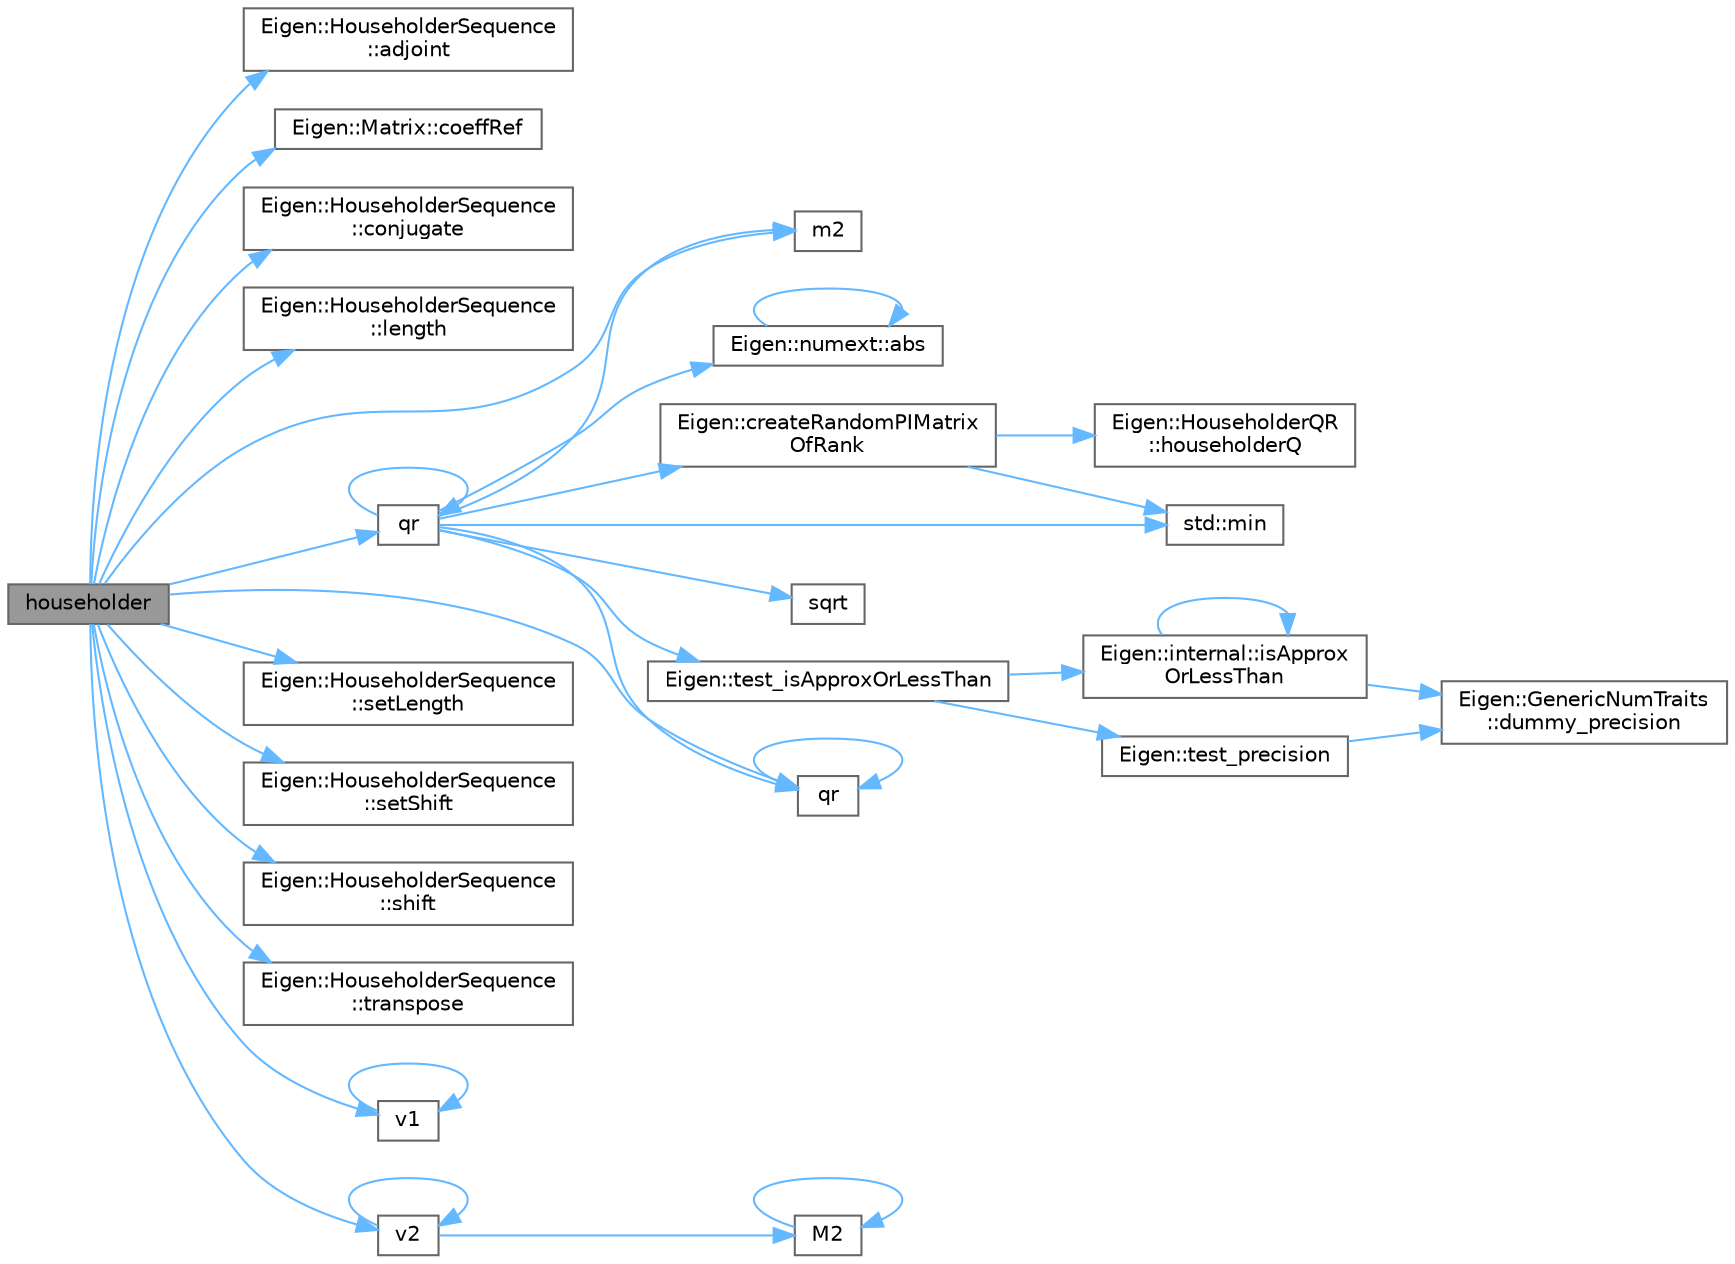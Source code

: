 digraph "householder"
{
 // LATEX_PDF_SIZE
  bgcolor="transparent";
  edge [fontname=Helvetica,fontsize=10,labelfontname=Helvetica,labelfontsize=10];
  node [fontname=Helvetica,fontsize=10,shape=box,height=0.2,width=0.4];
  rankdir="LR";
  Node1 [id="Node000001",label="householder",height=0.2,width=0.4,color="gray40", fillcolor="grey60", style="filled", fontcolor="black",tooltip=" "];
  Node1 -> Node2 [id="edge1_Node000001_Node000002",color="steelblue1",style="solid",tooltip=" "];
  Node2 [id="Node000002",label="Eigen::HouseholderSequence\l::adjoint",height=0.2,width=0.4,color="grey40", fillcolor="white", style="filled",URL="$class_eigen_1_1_householder_sequence.html#a40ca81cf392d8de4c747dbbdd6bd6545",tooltip="Adjoint (conjugate transpose) of the Householder sequence."];
  Node1 -> Node3 [id="edge2_Node000001_Node000003",color="steelblue1",style="solid",tooltip=" "];
  Node3 [id="Node000003",label="Eigen::Matrix::coeffRef",height=0.2,width=0.4,color="grey40", fillcolor="white", style="filled",URL="$class_eigen_1_1_matrix.html#aec085505a683eaffbd9b6680e99611af",tooltip=" "];
  Node1 -> Node4 [id="edge3_Node000001_Node000004",color="steelblue1",style="solid",tooltip=" "];
  Node4 [id="Node000004",label="Eigen::HouseholderSequence\l::conjugate",height=0.2,width=0.4,color="grey40", fillcolor="white", style="filled",URL="$class_eigen_1_1_householder_sequence.html#ac71fa85a4f177b0aeb1026752aea5590",tooltip="Complex conjugate of the Householder sequence."];
  Node1 -> Node5 [id="edge4_Node000001_Node000005",color="steelblue1",style="solid",tooltip=" "];
  Node5 [id="Node000005",label="Eigen::HouseholderSequence\l::length",height=0.2,width=0.4,color="grey40", fillcolor="white", style="filled",URL="$class_eigen_1_1_householder_sequence.html#ac62fad812f3893f237378fe70e55bf66",tooltip="Returns the length of the Householder sequence."];
  Node1 -> Node6 [id="edge5_Node000001_Node000006",color="steelblue1",style="solid",tooltip=" "];
  Node6 [id="Node000006",label="m2",height=0.2,width=0.4,color="grey40", fillcolor="white", style="filled",URL="$_tutorial___map__using_8cpp.html#ab3a01b595d22393ace0d30d5fa299f76",tooltip=" "];
  Node1 -> Node7 [id="edge6_Node000001_Node000007",color="steelblue1",style="solid",tooltip=" "];
  Node7 [id="Node000007",label="qr",height=0.2,width=0.4,color="grey40", fillcolor="white", style="filled",URL="$qr__colpivoting_8cpp.html#a234047f1d6b0303293c8918968a9670e",tooltip=" "];
  Node7 -> Node8 [id="edge7_Node000007_Node000008",color="steelblue1",style="solid",tooltip=" "];
  Node8 [id="Node000008",label="Eigen::numext::abs",height=0.2,width=0.4,color="grey40", fillcolor="white", style="filled",URL="$namespace_eigen_1_1numext.html#ac09cd9261a50a46dd4937868020c7c45",tooltip=" "];
  Node8 -> Node8 [id="edge8_Node000008_Node000008",color="steelblue1",style="solid",tooltip=" "];
  Node7 -> Node9 [id="edge9_Node000007_Node000009",color="steelblue1",style="solid",tooltip=" "];
  Node9 [id="Node000009",label="Eigen::createRandomPIMatrix\lOfRank",height=0.2,width=0.4,color="grey40", fillcolor="white", style="filled",URL="$namespace_eigen.html#a0d9a7ddcee5c7c8defaba3628455efb2",tooltip=" "];
  Node9 -> Node10 [id="edge10_Node000009_Node000010",color="steelblue1",style="solid",tooltip=" "];
  Node10 [id="Node000010",label="Eigen::HouseholderQR\l::householderQ",height=0.2,width=0.4,color="grey40", fillcolor="white", style="filled",URL="$class_eigen_1_1_householder_q_r.html#affd506c10ef2d25f56e7b1f9f25ff885",tooltip=" "];
  Node9 -> Node11 [id="edge11_Node000009_Node000011",color="steelblue1",style="solid",tooltip=" "];
  Node11 [id="Node000011",label="std::min",height=0.2,width=0.4,color="grey40", fillcolor="white", style="filled",URL="$namespacestd.html#ac7b9885417769949d76890454b6d072e",tooltip=" "];
  Node7 -> Node6 [id="edge12_Node000007_Node000006",color="steelblue1",style="solid",tooltip=" "];
  Node7 -> Node11 [id="edge13_Node000007_Node000011",color="steelblue1",style="solid",tooltip=" "];
  Node7 -> Node7 [id="edge14_Node000007_Node000007",color="steelblue1",style="solid",tooltip=" "];
  Node7 -> Node12 [id="edge15_Node000007_Node000012",color="steelblue1",style="solid",tooltip=" "];
  Node12 [id="Node000012",label="qr",height=0.2,width=0.4,color="grey40", fillcolor="white", style="filled",URL="$_householder_q_r__householder_q_8cpp.html#ab766ef1a187400b0619104b16613d3cf",tooltip=" "];
  Node12 -> Node12 [id="edge16_Node000012_Node000012",color="steelblue1",style="solid",tooltip=" "];
  Node7 -> Node13 [id="edge17_Node000007_Node000013",color="steelblue1",style="solid",tooltip=" "];
  Node13 [id="Node000013",label="sqrt",height=0.2,width=0.4,color="grey40", fillcolor="white", style="filled",URL="$_array_cwise_unary_ops_8h.html#a656b9217a2fcb6de59dc8d1eb3079cc7",tooltip=" "];
  Node7 -> Node14 [id="edge18_Node000007_Node000014",color="steelblue1",style="solid",tooltip=" "];
  Node14 [id="Node000014",label="Eigen::test_isApproxOrLessThan",height=0.2,width=0.4,color="grey40", fillcolor="white", style="filled",URL="$namespace_eigen.html#a4a04a766a37403320f4c2e041e961611",tooltip=" "];
  Node14 -> Node15 [id="edge19_Node000014_Node000015",color="steelblue1",style="solid",tooltip=" "];
  Node15 [id="Node000015",label="Eigen::internal::isApprox\lOrLessThan",height=0.2,width=0.4,color="grey40", fillcolor="white", style="filled",URL="$namespace_eigen_1_1internal.html#afece450c6344e5a39261f006e0e8513d",tooltip=" "];
  Node15 -> Node16 [id="edge20_Node000015_Node000016",color="steelblue1",style="solid",tooltip=" "];
  Node16 [id="Node000016",label="Eigen::GenericNumTraits\l::dummy_precision",height=0.2,width=0.4,color="grey40", fillcolor="white", style="filled",URL="$struct_eigen_1_1_generic_num_traits.html#a77dc085cf094c377faaf0c520e3e4efa",tooltip=" "];
  Node15 -> Node15 [id="edge21_Node000015_Node000015",color="steelblue1",style="solid",tooltip=" "];
  Node14 -> Node17 [id="edge22_Node000014_Node000017",color="steelblue1",style="solid",tooltip=" "];
  Node17 [id="Node000017",label="Eigen::test_precision",height=0.2,width=0.4,color="grey40", fillcolor="white", style="filled",URL="$namespace_eigen.html#a59fa1c0c2d234197bce8d461a4776793",tooltip=" "];
  Node17 -> Node16 [id="edge23_Node000017_Node000016",color="steelblue1",style="solid",tooltip=" "];
  Node1 -> Node12 [id="edge24_Node000001_Node000012",color="steelblue1",style="solid",tooltip=" "];
  Node1 -> Node18 [id="edge25_Node000001_Node000018",color="steelblue1",style="solid",tooltip=" "];
  Node18 [id="Node000018",label="Eigen::HouseholderSequence\l::setLength",height=0.2,width=0.4,color="grey40", fillcolor="white", style="filled",URL="$class_eigen_1_1_householder_sequence.html#a182e62a04a5674d56a244390a67e4b38",tooltip="Sets the length of the Householder sequence."];
  Node1 -> Node19 [id="edge26_Node000001_Node000019",color="steelblue1",style="solid",tooltip=" "];
  Node19 [id="Node000019",label="Eigen::HouseholderSequence\l::setShift",height=0.2,width=0.4,color="grey40", fillcolor="white", style="filled",URL="$class_eigen_1_1_householder_sequence.html#a6a2e69033bfd36b5c0a0be92d425068d",tooltip="Sets the shift of the Householder sequence."];
  Node1 -> Node20 [id="edge27_Node000001_Node000020",color="steelblue1",style="solid",tooltip=" "];
  Node20 [id="Node000020",label="Eigen::HouseholderSequence\l::shift",height=0.2,width=0.4,color="grey40", fillcolor="white", style="filled",URL="$class_eigen_1_1_householder_sequence.html#a34482bfad5563fd8a8a4264db76ac917",tooltip="Returns the shift of the Householder sequence."];
  Node1 -> Node21 [id="edge28_Node000001_Node000021",color="steelblue1",style="solid",tooltip=" "];
  Node21 [id="Node000021",label="Eigen::HouseholderSequence\l::transpose",height=0.2,width=0.4,color="grey40", fillcolor="white", style="filled",URL="$class_eigen_1_1_householder_sequence.html#aa60b1f1ed1a699d092c865d1a0da47e9",tooltip="Transpose of the Householder sequence."];
  Node1 -> Node22 [id="edge29_Node000001_Node000022",color="steelblue1",style="solid",tooltip=" "];
  Node22 [id="Node000022",label="v1",height=0.2,width=0.4,color="grey40", fillcolor="white", style="filled",URL="$_tutorial___reshape_mat2_vec_8cpp.html#a10bd710692c91bc238f2e1da77730678",tooltip=" "];
  Node22 -> Node22 [id="edge30_Node000022_Node000022",color="steelblue1",style="solid",tooltip=" "];
  Node1 -> Node23 [id="edge31_Node000001_Node000023",color="steelblue1",style="solid",tooltip=" "];
  Node23 [id="Node000023",label="v2",height=0.2,width=0.4,color="grey40", fillcolor="white", style="filled",URL="$_tutorial___reshape_mat2_vec_8cpp.html#a3eb30a79de469336df46f4f5f0bfb84f",tooltip=" "];
  Node23 -> Node24 [id="edge32_Node000023_Node000024",color="steelblue1",style="solid",tooltip=" "];
  Node24 [id="Node000024",label="M2",height=0.2,width=0.4,color="grey40", fillcolor="white", style="filled",URL="$_tutorial___reshape_mat2_mat_8cpp.html#ae3dc3553f10a3c3e5d701dc35895d1e4",tooltip=" "];
  Node24 -> Node24 [id="edge33_Node000024_Node000024",color="steelblue1",style="solid",tooltip=" "];
  Node23 -> Node23 [id="edge34_Node000023_Node000023",color="steelblue1",style="solid",tooltip=" "];
}
